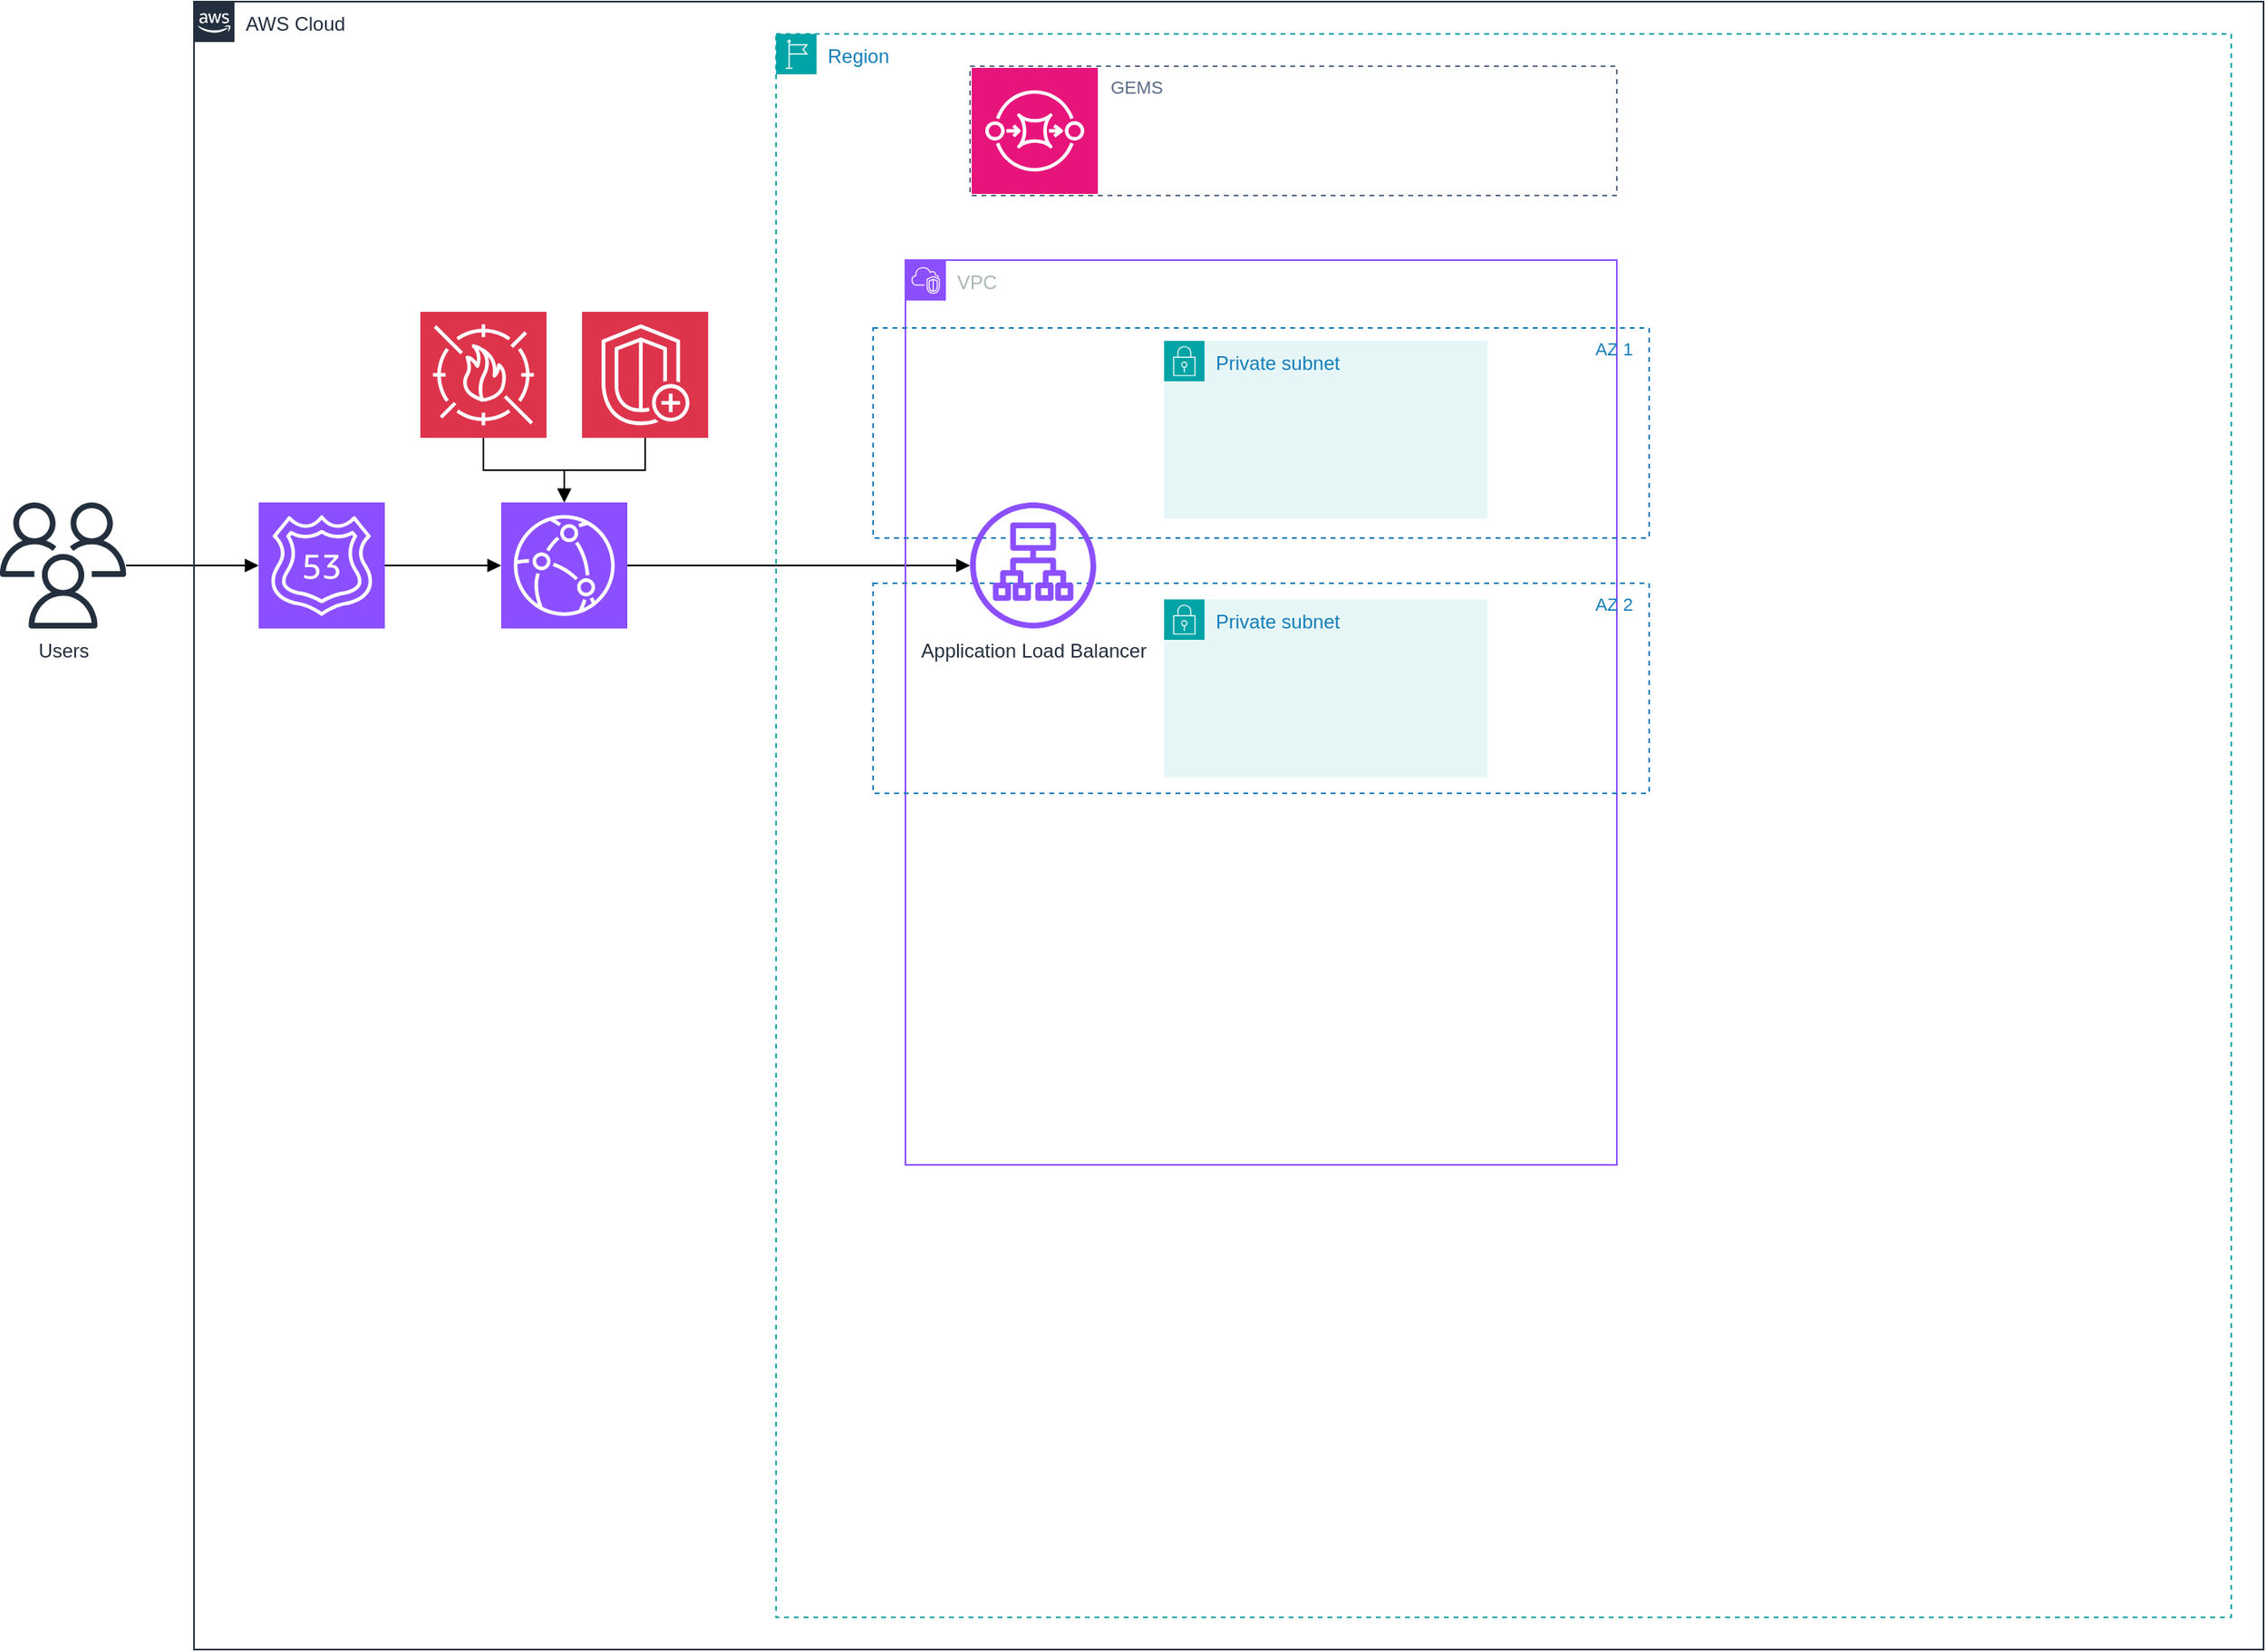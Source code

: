 <mxfile version="22.1.18" type="github">
  <diagram name="reference-architecture" id="V95pCXVcyseheLvfSIBV">
    <mxGraphModel dx="942" dy="793" grid="1" gridSize="10" guides="1" tooltips="1" connect="1" arrows="1" fold="1" page="1" pageScale="1" pageWidth="1700" pageHeight="1100" math="0" shadow="0">
      <root>
        <mxCell id="0" />
        <mxCell id="1" parent="0" />
        <mxCell id="3-PaEijQBZ-sR6-xbG0i-13" style="edgeStyle=orthogonalEdgeStyle;shape=connector;rounded=0;orthogonalLoop=1;jettySize=auto;html=1;labelBackgroundColor=default;strokeColor=default;align=center;verticalAlign=middle;fontFamily=Helvetica;fontSize=11;fontColor=default;endArrow=block;endFill=1;" edge="1" parent="1" source="3-PaEijQBZ-sR6-xbG0i-4" target="3-PaEijQBZ-sR6-xbG0i-9">
          <mxGeometry relative="1" as="geometry" />
        </mxCell>
        <mxCell id="3-PaEijQBZ-sR6-xbG0i-4" value="Users" style="sketch=0;outlineConnect=0;fontColor=#232F3E;gradientColor=none;fillColor=#232F3D;strokeColor=none;dashed=0;verticalLabelPosition=bottom;verticalAlign=top;align=center;html=1;fontSize=12;fontStyle=0;aspect=fixed;pointerEvents=1;shape=mxgraph.aws4.users;" vertex="1" parent="1">
          <mxGeometry x="40" y="350" width="78" height="78" as="geometry" />
        </mxCell>
        <mxCell id="3-PaEijQBZ-sR6-xbG0i-5" value="AWS Cloud" style="points=[[0,0],[0.25,0],[0.5,0],[0.75,0],[1,0],[1,0.25],[1,0.5],[1,0.75],[1,1],[0.75,1],[0.5,1],[0.25,1],[0,1],[0,0.75],[0,0.5],[0,0.25]];outlineConnect=0;gradientColor=none;html=1;whiteSpace=wrap;fontSize=12;fontStyle=0;container=1;pointerEvents=0;collapsible=0;recursiveResize=0;shape=mxgraph.aws4.group;grIcon=mxgraph.aws4.group_aws_cloud_alt;strokeColor=#232F3E;fillColor=none;verticalAlign=top;align=left;spacingLeft=30;fontColor=#232F3E;dashed=0;" vertex="1" parent="1">
          <mxGeometry x="160" y="40" width="1280" height="1020" as="geometry" />
        </mxCell>
        <mxCell id="3-PaEijQBZ-sR6-xbG0i-12" style="edgeStyle=orthogonalEdgeStyle;shape=connector;rounded=0;orthogonalLoop=1;jettySize=auto;html=1;labelBackgroundColor=default;strokeColor=default;align=center;verticalAlign=middle;fontFamily=Helvetica;fontSize=11;fontColor=default;endArrow=block;endFill=1;" edge="1" parent="3-PaEijQBZ-sR6-xbG0i-5" source="3-PaEijQBZ-sR6-xbG0i-6" target="3-PaEijQBZ-sR6-xbG0i-8">
          <mxGeometry relative="1" as="geometry" />
        </mxCell>
        <mxCell id="3-PaEijQBZ-sR6-xbG0i-6" value="" style="sketch=0;points=[[0,0,0],[0.25,0,0],[0.5,0,0],[0.75,0,0],[1,0,0],[0,1,0],[0.25,1,0],[0.5,1,0],[0.75,1,0],[1,1,0],[0,0.25,0],[0,0.5,0],[0,0.75,0],[1,0.25,0],[1,0.5,0],[1,0.75,0]];outlineConnect=0;fontColor=#232F3E;fillColor=#DD344C;strokeColor=#ffffff;dashed=0;verticalLabelPosition=bottom;verticalAlign=top;align=center;html=1;fontSize=12;fontStyle=0;aspect=fixed;shape=mxgraph.aws4.resourceIcon;resIcon=mxgraph.aws4.waf;" vertex="1" parent="3-PaEijQBZ-sR6-xbG0i-5">
          <mxGeometry x="140" y="192" width="78" height="78" as="geometry" />
        </mxCell>
        <mxCell id="3-PaEijQBZ-sR6-xbG0i-11" style="edgeStyle=orthogonalEdgeStyle;shape=connector;rounded=0;orthogonalLoop=1;jettySize=auto;html=1;labelBackgroundColor=default;strokeColor=default;align=center;verticalAlign=middle;fontFamily=Helvetica;fontSize=11;fontColor=default;endArrow=block;endFill=1;" edge="1" parent="3-PaEijQBZ-sR6-xbG0i-5" source="3-PaEijQBZ-sR6-xbG0i-7" target="3-PaEijQBZ-sR6-xbG0i-8">
          <mxGeometry relative="1" as="geometry" />
        </mxCell>
        <mxCell id="3-PaEijQBZ-sR6-xbG0i-7" value="" style="sketch=0;points=[[0,0,0],[0.25,0,0],[0.5,0,0],[0.75,0,0],[1,0,0],[0,1,0],[0.25,1,0],[0.5,1,0],[0.75,1,0],[1,1,0],[0,0.25,0],[0,0.5,0],[0,0.75,0],[1,0.25,0],[1,0.5,0],[1,0.75,0]];outlineConnect=0;fontColor=#232F3E;fillColor=#DD344C;strokeColor=#ffffff;dashed=0;verticalLabelPosition=bottom;verticalAlign=top;align=center;html=1;fontSize=12;fontStyle=0;aspect=fixed;shape=mxgraph.aws4.resourceIcon;resIcon=mxgraph.aws4.shield;" vertex="1" parent="3-PaEijQBZ-sR6-xbG0i-5">
          <mxGeometry x="240" y="192" width="78" height="78" as="geometry" />
        </mxCell>
        <mxCell id="3-PaEijQBZ-sR6-xbG0i-10" style="edgeStyle=orthogonalEdgeStyle;rounded=0;orthogonalLoop=1;jettySize=auto;html=1;endArrow=block;endFill=1;" edge="1" parent="3-PaEijQBZ-sR6-xbG0i-5" source="3-PaEijQBZ-sR6-xbG0i-9" target="3-PaEijQBZ-sR6-xbG0i-8">
          <mxGeometry relative="1" as="geometry" />
        </mxCell>
        <mxCell id="3-PaEijQBZ-sR6-xbG0i-9" value="" style="sketch=0;points=[[0,0,0],[0.25,0,0],[0.5,0,0],[0.75,0,0],[1,0,0],[0,1,0],[0.25,1,0],[0.5,1,0],[0.75,1,0],[1,1,0],[0,0.25,0],[0,0.5,0],[0,0.75,0],[1,0.25,0],[1,0.5,0],[1,0.75,0]];outlineConnect=0;fontColor=#232F3E;fillColor=#8C4FFF;strokeColor=#ffffff;dashed=0;verticalLabelPosition=bottom;verticalAlign=top;align=center;html=1;fontSize=12;fontStyle=0;aspect=fixed;shape=mxgraph.aws4.resourceIcon;resIcon=mxgraph.aws4.route_53;" vertex="1" parent="3-PaEijQBZ-sR6-xbG0i-5">
          <mxGeometry x="40" y="310" width="78" height="78" as="geometry" />
        </mxCell>
        <mxCell id="3-PaEijQBZ-sR6-xbG0i-25" style="edgeStyle=orthogonalEdgeStyle;shape=connector;rounded=0;orthogonalLoop=1;jettySize=auto;html=1;labelBackgroundColor=default;strokeColor=default;align=center;verticalAlign=middle;fontFamily=Helvetica;fontSize=11;fontColor=default;endArrow=block;endFill=1;" edge="1" parent="3-PaEijQBZ-sR6-xbG0i-5" source="3-PaEijQBZ-sR6-xbG0i-8" target="3-PaEijQBZ-sR6-xbG0i-24">
          <mxGeometry relative="1" as="geometry" />
        </mxCell>
        <mxCell id="3-PaEijQBZ-sR6-xbG0i-8" value="" style="sketch=0;points=[[0,0,0],[0.25,0,0],[0.5,0,0],[0.75,0,0],[1,0,0],[0,1,0],[0.25,1,0],[0.5,1,0],[0.75,1,0],[1,1,0],[0,0.25,0],[0,0.5,0],[0,0.75,0],[1,0.25,0],[1,0.5,0],[1,0.75,0]];outlineConnect=0;fontColor=#232F3E;fillColor=#8C4FFF;strokeColor=#ffffff;dashed=0;verticalLabelPosition=bottom;verticalAlign=top;align=center;html=1;fontSize=12;fontStyle=0;aspect=fixed;shape=mxgraph.aws4.resourceIcon;resIcon=mxgraph.aws4.cloudfront;" vertex="1" parent="3-PaEijQBZ-sR6-xbG0i-5">
          <mxGeometry x="190" y="310" width="78" height="78" as="geometry" />
        </mxCell>
        <mxCell id="3-PaEijQBZ-sR6-xbG0i-14" value="Region" style="points=[[0,0],[0.25,0],[0.5,0],[0.75,0],[1,0],[1,0.25],[1,0.5],[1,0.75],[1,1],[0.75,1],[0.5,1],[0.25,1],[0,1],[0,0.75],[0,0.5],[0,0.25]];outlineConnect=0;gradientColor=none;html=1;whiteSpace=wrap;fontSize=12;fontStyle=0;container=1;pointerEvents=0;collapsible=0;recursiveResize=0;shape=mxgraph.aws4.group;grIcon=mxgraph.aws4.group_region;strokeColor=#00A4A6;fillColor=none;verticalAlign=top;align=left;spacingLeft=30;fontColor=#147EBA;dashed=1;fontFamily=Helvetica;" vertex="1" parent="3-PaEijQBZ-sR6-xbG0i-5">
          <mxGeometry x="360" y="20" width="900" height="980" as="geometry" />
        </mxCell>
        <mxCell id="3-PaEijQBZ-sR6-xbG0i-17" value="VPC" style="points=[[0,0],[0.25,0],[0.5,0],[0.75,0],[1,0],[1,0.25],[1,0.5],[1,0.75],[1,1],[0.75,1],[0.5,1],[0.25,1],[0,1],[0,0.75],[0,0.5],[0,0.25]];outlineConnect=0;gradientColor=none;html=1;whiteSpace=wrap;fontSize=12;fontStyle=0;container=1;pointerEvents=0;collapsible=0;recursiveResize=0;shape=mxgraph.aws4.group;grIcon=mxgraph.aws4.group_vpc2;strokeColor=#8C4FFF;fillColor=none;verticalAlign=top;align=left;spacingLeft=30;fontColor=#AAB7B8;dashed=0;fontFamily=Helvetica;" vertex="1" parent="3-PaEijQBZ-sR6-xbG0i-14">
          <mxGeometry x="80" y="140" width="440" height="560" as="geometry" />
        </mxCell>
        <mxCell id="3-PaEijQBZ-sR6-xbG0i-19" value="AZ 1" style="fillColor=none;strokeColor=#147EBA;dashed=1;verticalAlign=top;fontStyle=0;fontColor=#147EBA;whiteSpace=wrap;html=1;fontFamily=Helvetica;fontSize=11;align=right;spacingTop=0;spacingRight=8;" vertex="1" parent="3-PaEijQBZ-sR6-xbG0i-17">
          <mxGeometry x="-20" y="42" width="480" height="130" as="geometry" />
        </mxCell>
        <mxCell id="3-PaEijQBZ-sR6-xbG0i-20" value="AZ 2" style="fillColor=none;strokeColor=#147EBA;dashed=1;verticalAlign=top;fontStyle=0;fontColor=#147EBA;whiteSpace=wrap;html=1;fontFamily=Helvetica;fontSize=11;align=right;spacingRight=8;" vertex="1" parent="3-PaEijQBZ-sR6-xbG0i-17">
          <mxGeometry x="-20" y="200" width="480" height="130" as="geometry" />
        </mxCell>
        <mxCell id="3-PaEijQBZ-sR6-xbG0i-21" value="Private subnet" style="points=[[0,0],[0.25,0],[0.5,0],[0.75,0],[1,0],[1,0.25],[1,0.5],[1,0.75],[1,1],[0.75,1],[0.5,1],[0.25,1],[0,1],[0,0.75],[0,0.5],[0,0.25]];outlineConnect=0;gradientColor=none;html=1;whiteSpace=wrap;fontSize=12;fontStyle=0;container=1;pointerEvents=0;collapsible=0;recursiveResize=0;shape=mxgraph.aws4.group;grIcon=mxgraph.aws4.group_security_group;grStroke=0;strokeColor=#00A4A6;fillColor=#E6F6F7;verticalAlign=top;align=left;spacingLeft=30;fontColor=#147EBA;dashed=0;fontFamily=Helvetica;" vertex="1" parent="3-PaEijQBZ-sR6-xbG0i-17">
          <mxGeometry x="160" y="50" width="200" height="110" as="geometry" />
        </mxCell>
        <mxCell id="3-PaEijQBZ-sR6-xbG0i-23" value="Private subnet" style="points=[[0,0],[0.25,0],[0.5,0],[0.75,0],[1,0],[1,0.25],[1,0.5],[1,0.75],[1,1],[0.75,1],[0.5,1],[0.25,1],[0,1],[0,0.75],[0,0.5],[0,0.25]];outlineConnect=0;gradientColor=none;html=1;whiteSpace=wrap;fontSize=12;fontStyle=0;container=1;pointerEvents=0;collapsible=0;recursiveResize=0;shape=mxgraph.aws4.group;grIcon=mxgraph.aws4.group_security_group;grStroke=0;strokeColor=#00A4A6;fillColor=#E6F6F7;verticalAlign=top;align=left;spacingLeft=30;fontColor=#147EBA;dashed=0;fontFamily=Helvetica;" vertex="1" parent="3-PaEijQBZ-sR6-xbG0i-17">
          <mxGeometry x="160" y="210" width="200" height="110" as="geometry" />
        </mxCell>
        <mxCell id="3-PaEijQBZ-sR6-xbG0i-24" value="Application Load Balancer" style="sketch=0;outlineConnect=0;fontColor=#232F3E;gradientColor=none;fillColor=#8C4FFF;strokeColor=none;dashed=0;verticalLabelPosition=bottom;verticalAlign=top;align=center;html=1;fontSize=12;fontStyle=0;aspect=fixed;pointerEvents=1;shape=mxgraph.aws4.application_load_balancer;fontFamily=Helvetica;" vertex="1" parent="3-PaEijQBZ-sR6-xbG0i-17">
          <mxGeometry x="40" y="150" width="78" height="78" as="geometry" />
        </mxCell>
        <mxCell id="3-PaEijQBZ-sR6-xbG0i-29" value="GEMS" style="fillColor=none;strokeColor=#5A6C86;dashed=1;verticalAlign=top;fontStyle=0;fontColor=#5A6C86;whiteSpace=wrap;html=1;fontFamily=Helvetica;fontSize=11;align=left;spacingLeft=85;spacingTop=0;" vertex="1" parent="3-PaEijQBZ-sR6-xbG0i-14">
          <mxGeometry x="120" y="20" width="400" height="80" as="geometry" />
        </mxCell>
        <mxCell id="3-PaEijQBZ-sR6-xbG0i-30" value="" style="sketch=0;points=[[0,0,0],[0.25,0,0],[0.5,0,0],[0.75,0,0],[1,0,0],[0,1,0],[0.25,1,0],[0.5,1,0],[0.75,1,0],[1,1,0],[0,0.25,0],[0,0.5,0],[0,0.75,0],[1,0.25,0],[1,0.5,0],[1,0.75,0]];outlineConnect=0;fontColor=#232F3E;fillColor=#E7157B;strokeColor=#ffffff;dashed=0;verticalLabelPosition=bottom;verticalAlign=top;align=center;html=1;fontSize=12;fontStyle=0;aspect=fixed;shape=mxgraph.aws4.resourceIcon;resIcon=mxgraph.aws4.sqs;fontFamily=Helvetica;" vertex="1" parent="3-PaEijQBZ-sR6-xbG0i-14">
          <mxGeometry x="121" y="21" width="78" height="78" as="geometry" />
        </mxCell>
      </root>
    </mxGraphModel>
  </diagram>
</mxfile>
